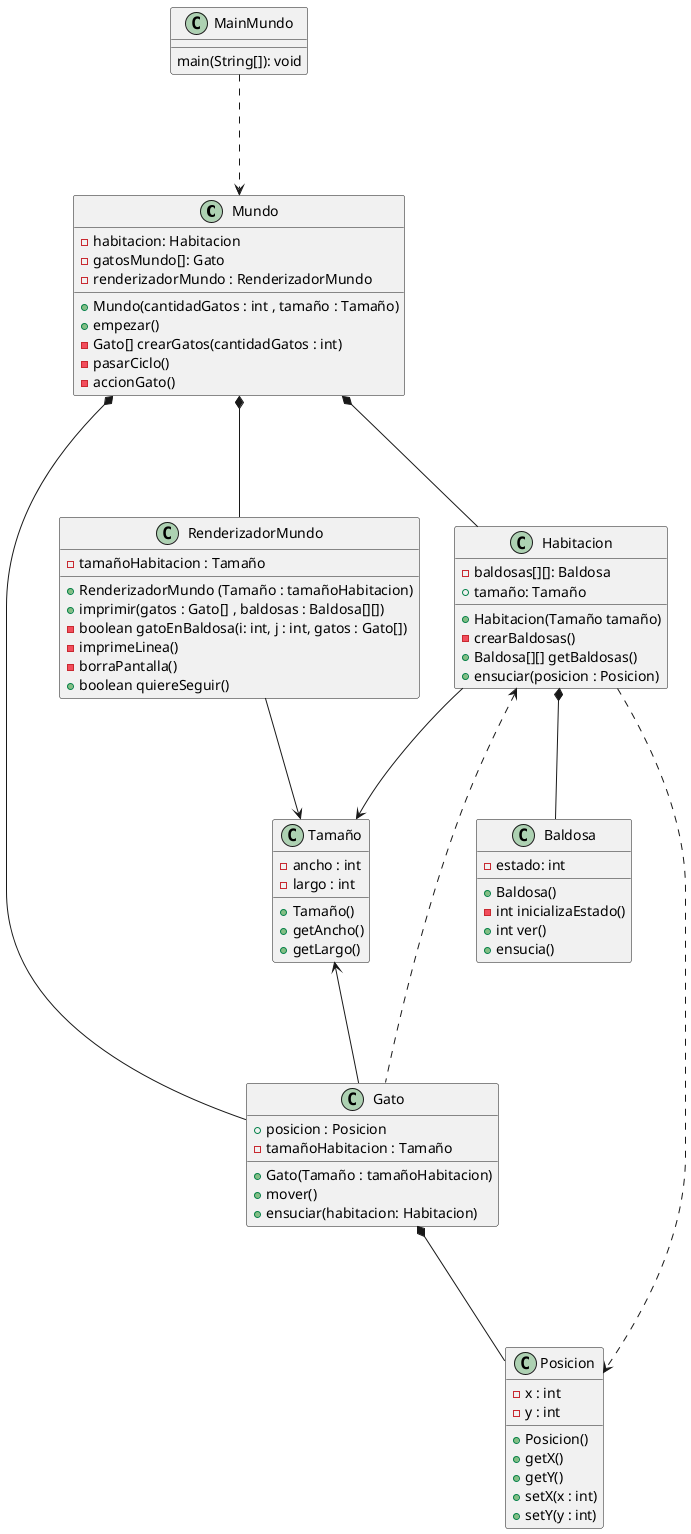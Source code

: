 @startuml diagramaClases

class Mundo{

    - habitacion: Habitacion
    - gatosMundo[]: Gato
    - renderizadorMundo : RenderizadorMundo
    + Mundo(cantidadGatos : int , tamaño : Tamaño)
    + empezar()
    -Gato[] crearGatos(cantidadGatos : int)
    -pasarCiclo()
    -accionGato()
}

class Habitacion{

    - baldosas[][]: Baldosa
    + tamaño: Tamaño
    + Habitacion(Tamaño tamaño)
    - crearBaldosas()
    + Baldosa[][] getBaldosas()
    + ensuciar(posicion : Posicion)
}

class Gato{

    + posicion : Posicion
    - tamañoHabitacion : Tamaño
    + Gato(Tamaño : tamañoHabitacion)
    + mover()
    + ensuciar(habitacion: Habitacion)

}

class Baldosa{

    - estado: int
    + Baldosa()
    - int inicializaEstado()
    + int ver()
    + ensucia()

}

class Tamaño{
    -ancho : int
    -largo : int
    +Tamaño()
    +getAncho()
    +getLargo()
} 

class Posicion{
    - x : int
    - y : int
    +Posicion()
    +getX()
    +getY()
    +setX(x : int)
    +setY(y : int)
}

class RenderizadorMundo{

    - tamañoHabitacion : Tamaño
    + RenderizadorMundo (Tamaño : tamañoHabitacion)
    + imprimir(gatos : Gato[] , baldosas : Baldosa[][])
    -boolean gatoEnBaldosa(i: int, j : int, gatos : Gato[])
    -imprimeLinea()
    -borraPantalla()
    +boolean quiereSeguir()
}

class MainMundo{

    main(String[]): void
}


MainMundo ...> Mundo

Mundo *--- Habitacion
Mundo *--- Gato
Mundo *--- RenderizadorMundo

Habitacion *--- Baldosa 
Habitacion <... Gato
Habitacion ---> Tamaño
Habitacion ...> Posicion


Tamaño <--- Gato
Gato *--- Posicion

RenderizadorMundo ---> Tamaño


@enduml